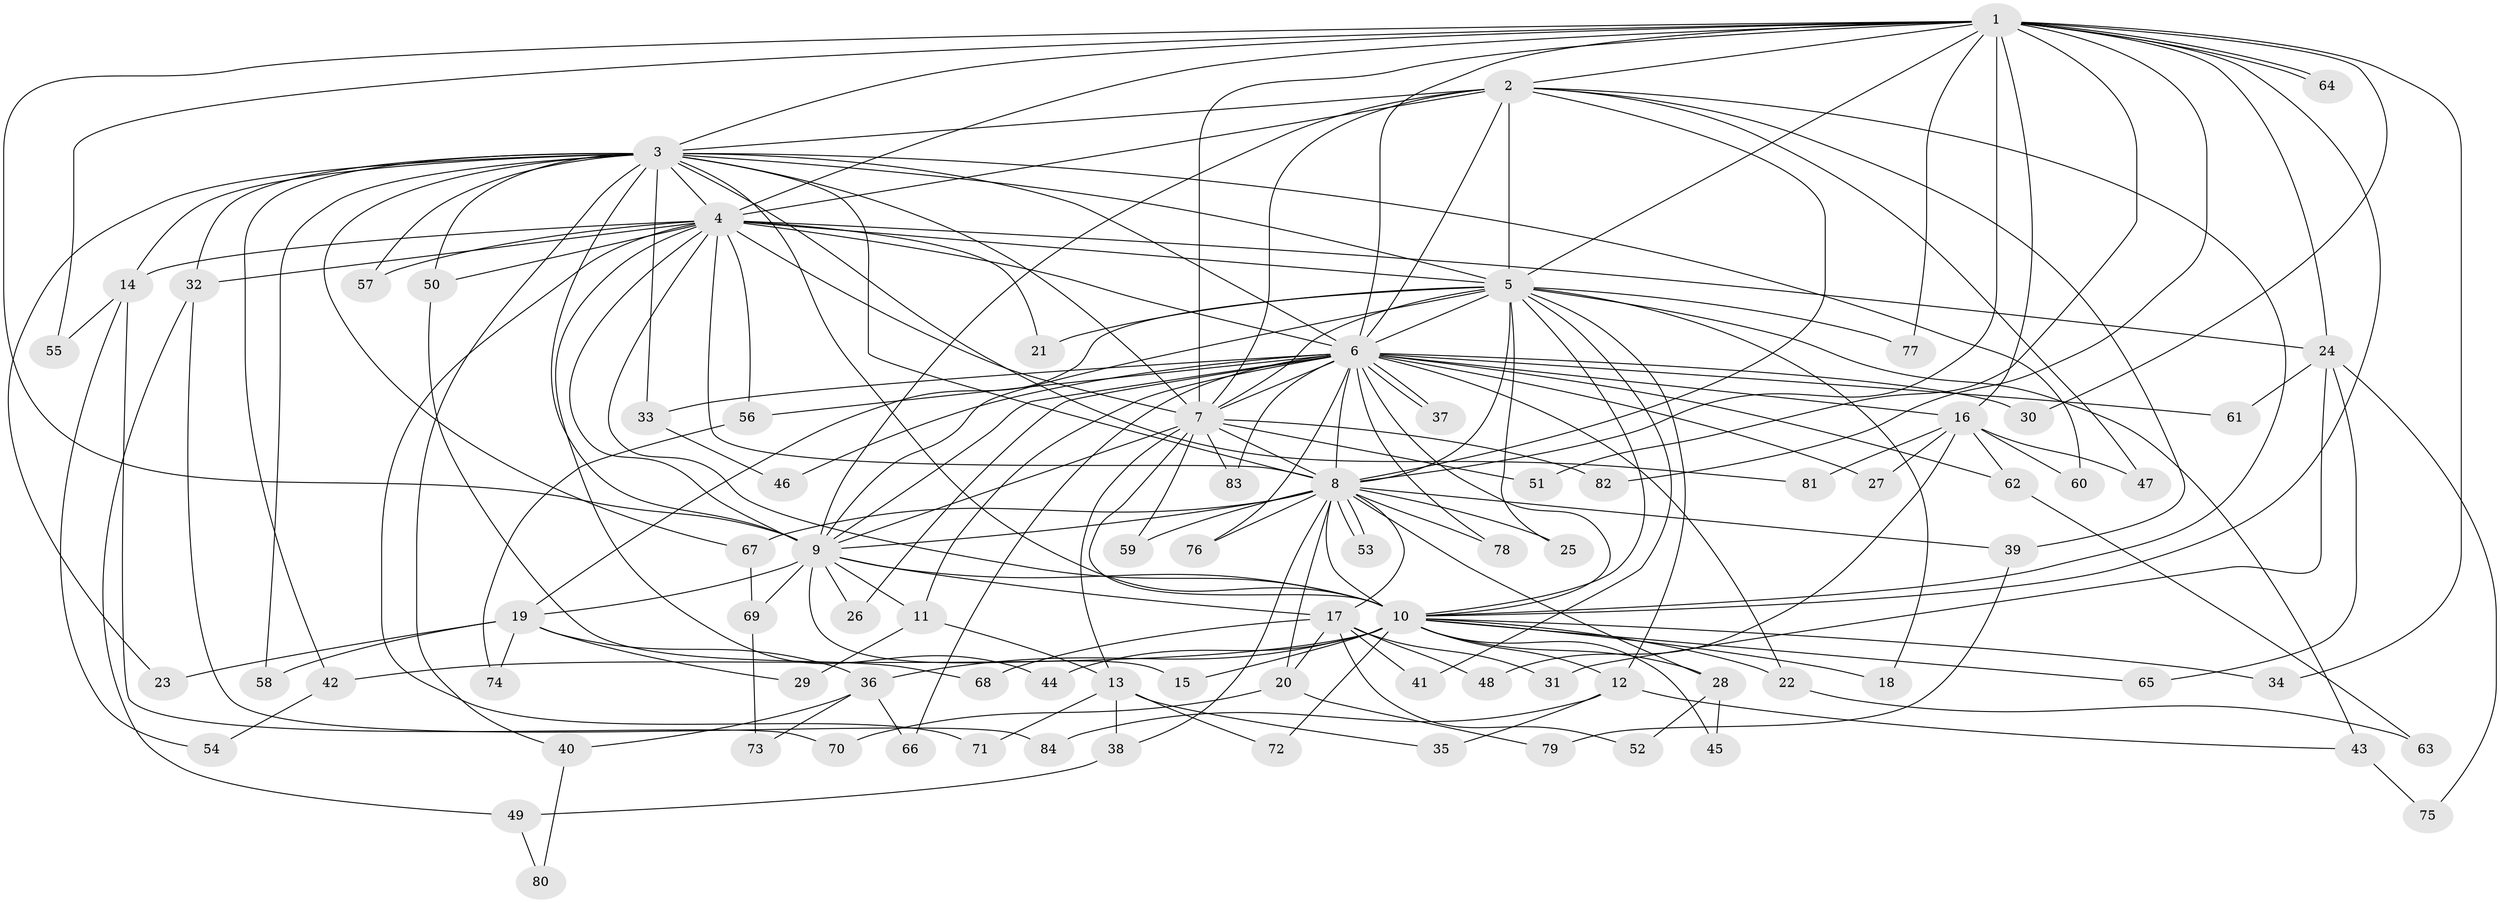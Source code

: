 // Generated by graph-tools (version 1.1) at 2025/01/03/09/25 03:01:30]
// undirected, 84 vertices, 193 edges
graph export_dot {
graph [start="1"]
  node [color=gray90,style=filled];
  1;
  2;
  3;
  4;
  5;
  6;
  7;
  8;
  9;
  10;
  11;
  12;
  13;
  14;
  15;
  16;
  17;
  18;
  19;
  20;
  21;
  22;
  23;
  24;
  25;
  26;
  27;
  28;
  29;
  30;
  31;
  32;
  33;
  34;
  35;
  36;
  37;
  38;
  39;
  40;
  41;
  42;
  43;
  44;
  45;
  46;
  47;
  48;
  49;
  50;
  51;
  52;
  53;
  54;
  55;
  56;
  57;
  58;
  59;
  60;
  61;
  62;
  63;
  64;
  65;
  66;
  67;
  68;
  69;
  70;
  71;
  72;
  73;
  74;
  75;
  76;
  77;
  78;
  79;
  80;
  81;
  82;
  83;
  84;
  1 -- 2;
  1 -- 3;
  1 -- 4;
  1 -- 5;
  1 -- 6;
  1 -- 7;
  1 -- 8;
  1 -- 9;
  1 -- 10;
  1 -- 16;
  1 -- 24;
  1 -- 30;
  1 -- 34;
  1 -- 51;
  1 -- 55;
  1 -- 64;
  1 -- 64;
  1 -- 77;
  1 -- 82;
  2 -- 3;
  2 -- 4;
  2 -- 5;
  2 -- 6;
  2 -- 7;
  2 -- 8;
  2 -- 9;
  2 -- 10;
  2 -- 39;
  2 -- 47;
  3 -- 4;
  3 -- 5;
  3 -- 6;
  3 -- 7;
  3 -- 8;
  3 -- 9;
  3 -- 10;
  3 -- 14;
  3 -- 23;
  3 -- 32;
  3 -- 33;
  3 -- 40;
  3 -- 42;
  3 -- 50;
  3 -- 57;
  3 -- 58;
  3 -- 60;
  3 -- 67;
  3 -- 81;
  4 -- 5;
  4 -- 6;
  4 -- 7;
  4 -- 8;
  4 -- 9;
  4 -- 10;
  4 -- 14;
  4 -- 21;
  4 -- 24;
  4 -- 32;
  4 -- 44;
  4 -- 50;
  4 -- 56;
  4 -- 57;
  4 -- 71;
  5 -- 6;
  5 -- 7;
  5 -- 8;
  5 -- 9;
  5 -- 10;
  5 -- 12;
  5 -- 18;
  5 -- 19;
  5 -- 21;
  5 -- 25;
  5 -- 41;
  5 -- 43;
  5 -- 77;
  6 -- 7;
  6 -- 8;
  6 -- 9;
  6 -- 10;
  6 -- 11;
  6 -- 16;
  6 -- 22;
  6 -- 26;
  6 -- 27;
  6 -- 30;
  6 -- 33;
  6 -- 37;
  6 -- 37;
  6 -- 46;
  6 -- 56;
  6 -- 61;
  6 -- 62;
  6 -- 66;
  6 -- 76;
  6 -- 78;
  6 -- 83;
  7 -- 8;
  7 -- 9;
  7 -- 10;
  7 -- 13;
  7 -- 51;
  7 -- 59;
  7 -- 82;
  7 -- 83;
  8 -- 9;
  8 -- 10;
  8 -- 17;
  8 -- 20;
  8 -- 25;
  8 -- 28;
  8 -- 38;
  8 -- 39;
  8 -- 53;
  8 -- 53;
  8 -- 59;
  8 -- 67;
  8 -- 76;
  8 -- 78;
  9 -- 10;
  9 -- 11;
  9 -- 15;
  9 -- 17;
  9 -- 19;
  9 -- 26;
  9 -- 69;
  10 -- 12;
  10 -- 15;
  10 -- 18;
  10 -- 22;
  10 -- 28;
  10 -- 34;
  10 -- 36;
  10 -- 42;
  10 -- 44;
  10 -- 45;
  10 -- 65;
  10 -- 72;
  11 -- 13;
  11 -- 29;
  12 -- 35;
  12 -- 43;
  12 -- 84;
  13 -- 35;
  13 -- 38;
  13 -- 71;
  13 -- 72;
  14 -- 54;
  14 -- 55;
  14 -- 70;
  16 -- 27;
  16 -- 47;
  16 -- 48;
  16 -- 60;
  16 -- 62;
  16 -- 81;
  17 -- 20;
  17 -- 31;
  17 -- 41;
  17 -- 48;
  17 -- 52;
  17 -- 68;
  19 -- 23;
  19 -- 29;
  19 -- 36;
  19 -- 58;
  19 -- 74;
  20 -- 70;
  20 -- 79;
  22 -- 63;
  24 -- 31;
  24 -- 61;
  24 -- 65;
  24 -- 75;
  28 -- 45;
  28 -- 52;
  32 -- 49;
  32 -- 84;
  33 -- 46;
  36 -- 40;
  36 -- 66;
  36 -- 73;
  38 -- 49;
  39 -- 79;
  40 -- 80;
  42 -- 54;
  43 -- 75;
  49 -- 80;
  50 -- 68;
  56 -- 74;
  62 -- 63;
  67 -- 69;
  69 -- 73;
}
